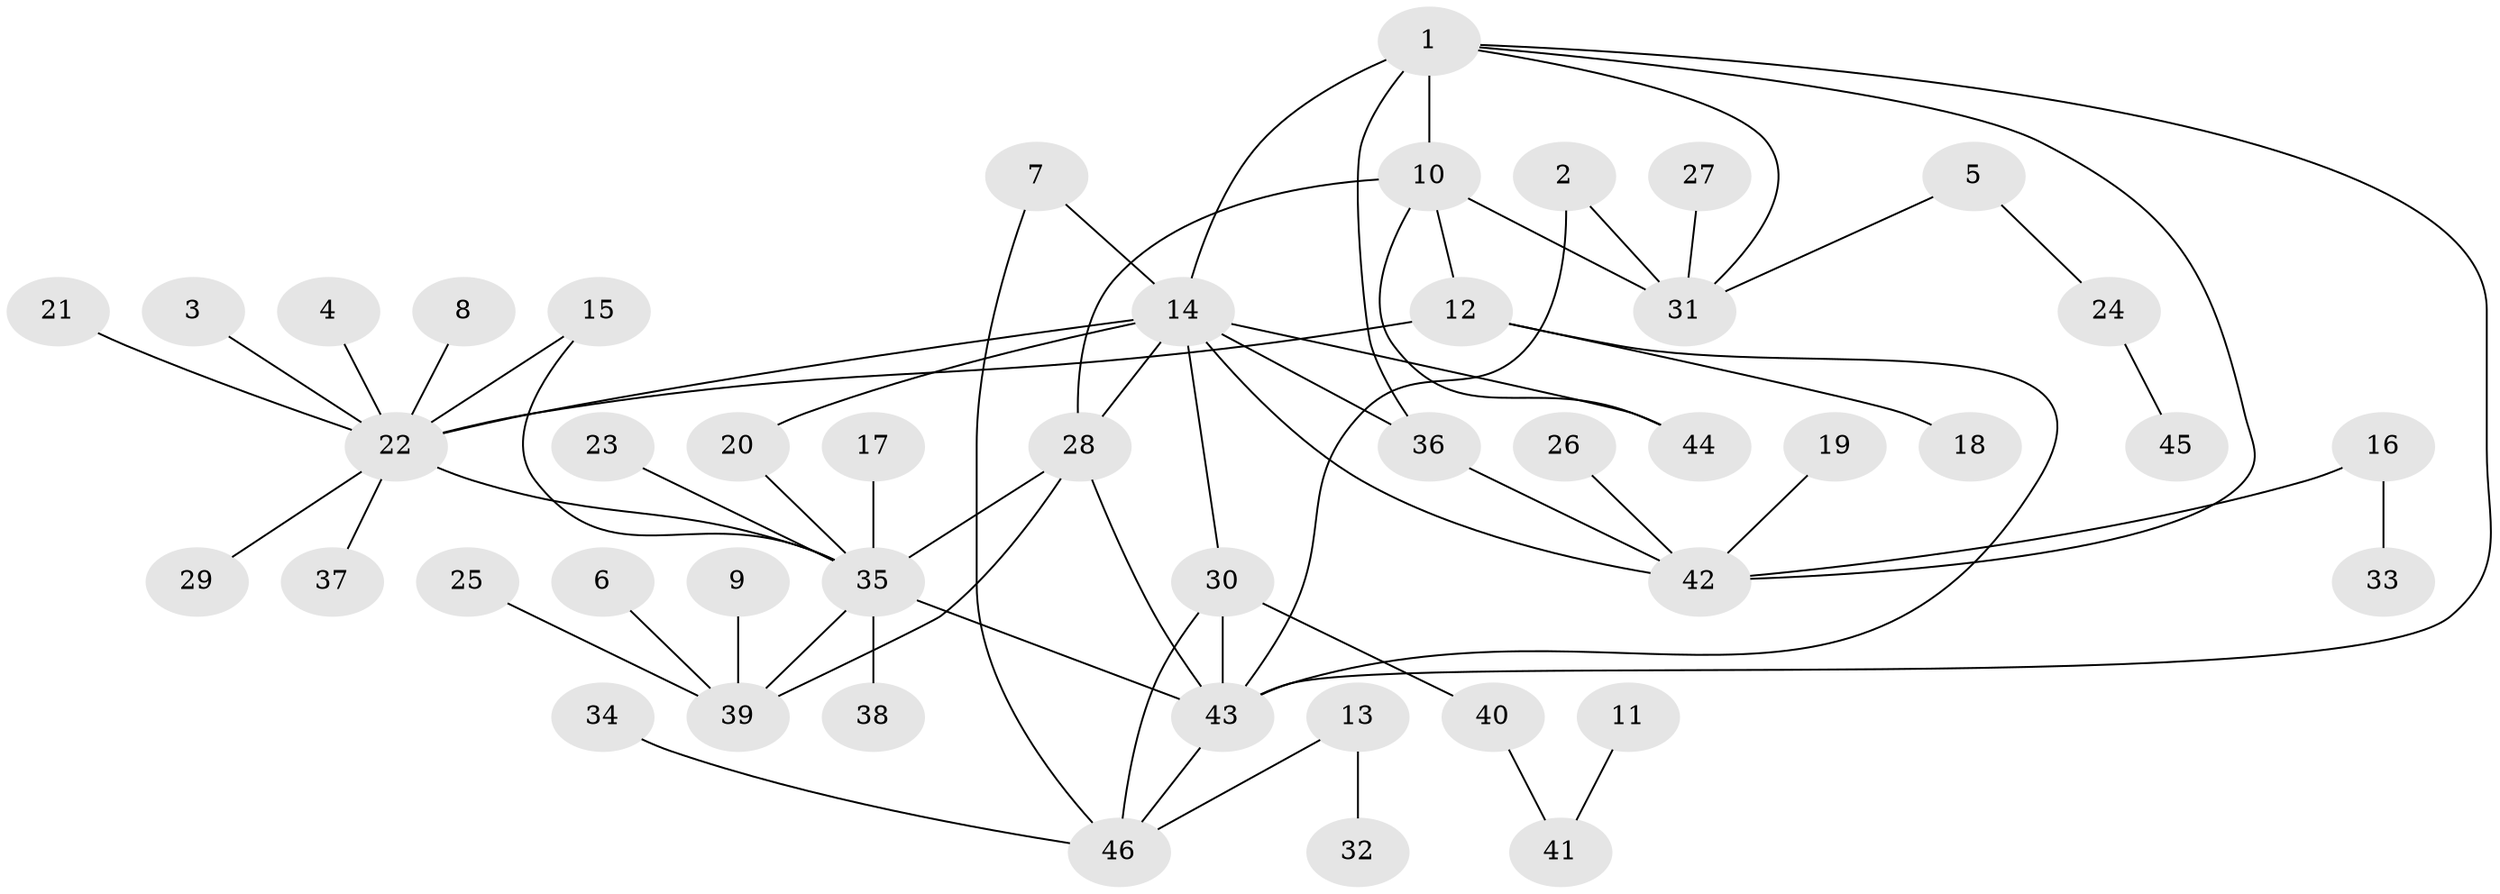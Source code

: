 // original degree distribution, {10: 0.01098901098901099, 4: 0.03296703296703297, 8: 0.06593406593406594, 5: 0.03296703296703297, 6: 0.02197802197802198, 7: 0.02197802197802198, 11: 0.01098901098901099, 3: 0.07692307692307693, 9: 0.01098901098901099, 2: 0.18681318681318682, 1: 0.5274725274725275}
// Generated by graph-tools (version 1.1) at 2025/02/03/09/25 03:02:44]
// undirected, 46 vertices, 63 edges
graph export_dot {
graph [start="1"]
  node [color=gray90,style=filled];
  1;
  2;
  3;
  4;
  5;
  6;
  7;
  8;
  9;
  10;
  11;
  12;
  13;
  14;
  15;
  16;
  17;
  18;
  19;
  20;
  21;
  22;
  23;
  24;
  25;
  26;
  27;
  28;
  29;
  30;
  31;
  32;
  33;
  34;
  35;
  36;
  37;
  38;
  39;
  40;
  41;
  42;
  43;
  44;
  45;
  46;
  1 -- 10 [weight=2.0];
  1 -- 14 [weight=1.0];
  1 -- 31 [weight=1.0];
  1 -- 36 [weight=1.0];
  1 -- 42 [weight=1.0];
  1 -- 43 [weight=1.0];
  2 -- 31 [weight=1.0];
  2 -- 43 [weight=1.0];
  3 -- 22 [weight=1.0];
  4 -- 22 [weight=1.0];
  5 -- 24 [weight=1.0];
  5 -- 31 [weight=1.0];
  6 -- 39 [weight=1.0];
  7 -- 14 [weight=1.0];
  7 -- 46 [weight=1.0];
  8 -- 22 [weight=1.0];
  9 -- 39 [weight=1.0];
  10 -- 12 [weight=1.0];
  10 -- 28 [weight=1.0];
  10 -- 31 [weight=2.0];
  10 -- 44 [weight=1.0];
  11 -- 41 [weight=1.0];
  12 -- 18 [weight=1.0];
  12 -- 22 [weight=3.0];
  12 -- 43 [weight=1.0];
  13 -- 32 [weight=1.0];
  13 -- 46 [weight=1.0];
  14 -- 20 [weight=1.0];
  14 -- 22 [weight=1.0];
  14 -- 28 [weight=1.0];
  14 -- 30 [weight=1.0];
  14 -- 36 [weight=1.0];
  14 -- 42 [weight=1.0];
  14 -- 44 [weight=1.0];
  15 -- 22 [weight=1.0];
  15 -- 35 [weight=1.0];
  16 -- 33 [weight=1.0];
  16 -- 42 [weight=1.0];
  17 -- 35 [weight=1.0];
  19 -- 42 [weight=1.0];
  20 -- 35 [weight=1.0];
  21 -- 22 [weight=1.0];
  22 -- 29 [weight=1.0];
  22 -- 35 [weight=1.0];
  22 -- 37 [weight=1.0];
  23 -- 35 [weight=1.0];
  24 -- 45 [weight=1.0];
  25 -- 39 [weight=1.0];
  26 -- 42 [weight=1.0];
  27 -- 31 [weight=1.0];
  28 -- 35 [weight=2.0];
  28 -- 39 [weight=1.0];
  28 -- 43 [weight=1.0];
  30 -- 40 [weight=1.0];
  30 -- 43 [weight=2.0];
  30 -- 46 [weight=2.0];
  34 -- 46 [weight=1.0];
  35 -- 38 [weight=1.0];
  35 -- 39 [weight=2.0];
  35 -- 43 [weight=1.0];
  36 -- 42 [weight=1.0];
  40 -- 41 [weight=1.0];
  43 -- 46 [weight=1.0];
}
